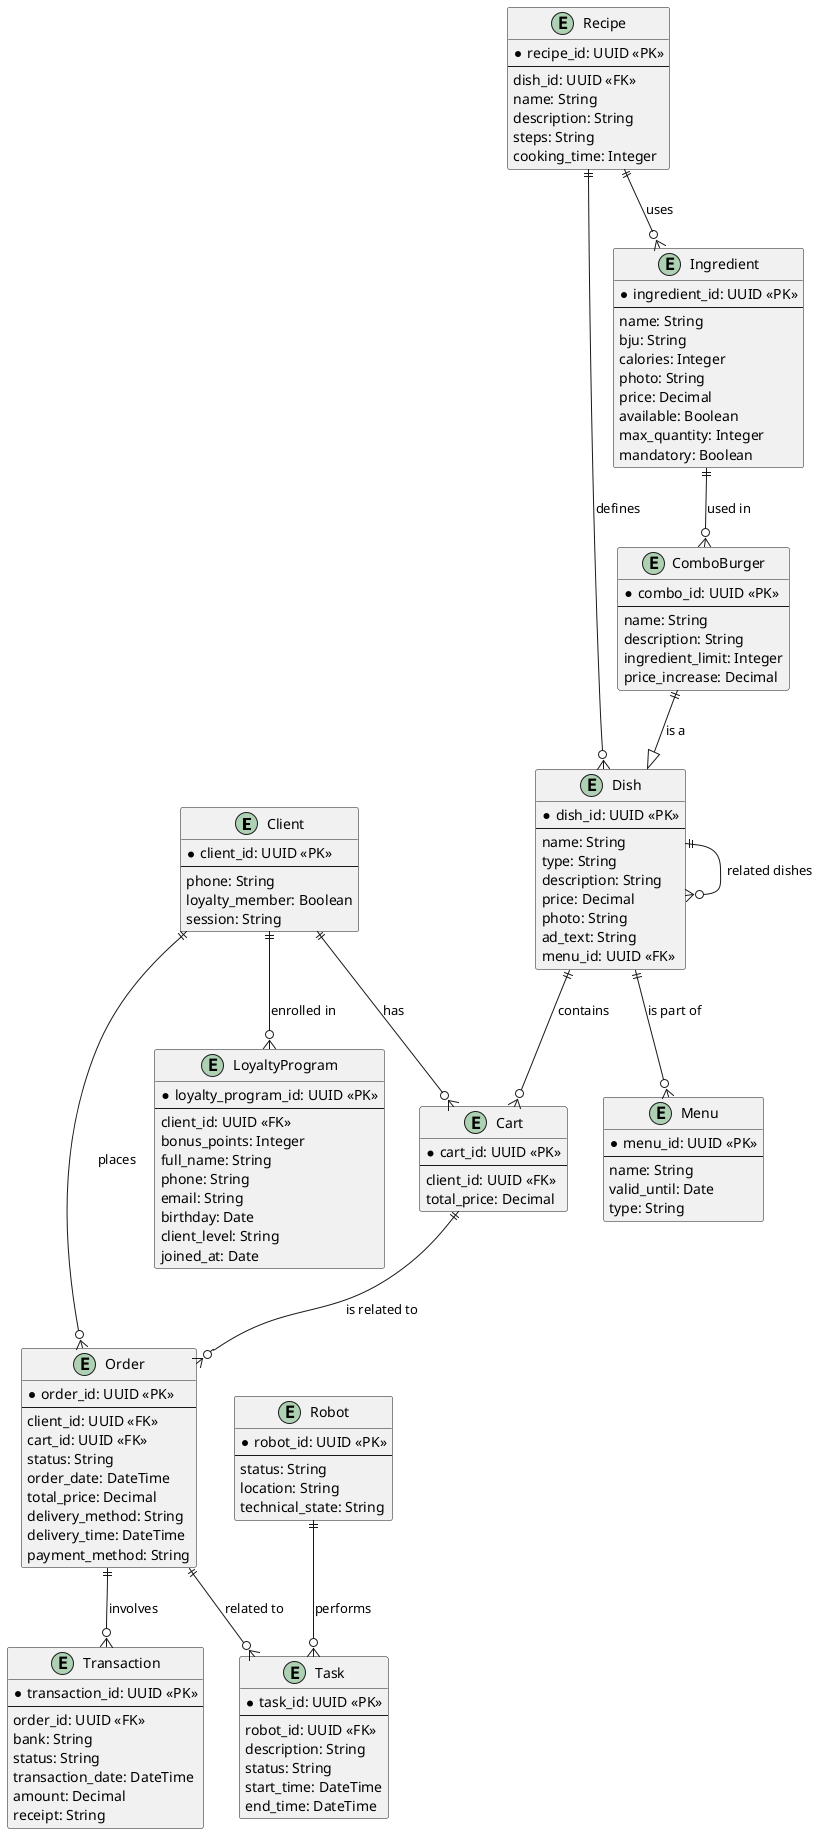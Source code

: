 @startuml
entity Client {
    *client_id: UUID <<PK>>
    --
    phone: String
    loyalty_member: Boolean
    session: String
}

entity LoyaltyProgram {
    *loyalty_program_id: UUID <<PK>>
    --
    client_id: UUID <<FK>>
    bonus_points: Integer
    full_name: String
    phone: String
    email: String
    birthday: Date
    client_level: String
    joined_at: Date
}

entity Menu {
    *menu_id: UUID <<PK>>
    --
    name: String
    valid_until: Date
    type: String
}

entity Dish {
    *dish_id: UUID <<PK>>
    --
    name: String
    type: String
    description: String
    price: Decimal
    photo: String
    ad_text: String
    menu_id: UUID <<FK>>
}

entity Ingredient {
    *ingredient_id: UUID <<PK>>
    --
    name: String
    bju: String
    calories: Integer
    photo: String
    price: Decimal
    available: Boolean
    max_quantity: Integer
    mandatory: Boolean
}

entity ComboBurger {
    *combo_id: UUID <<PK>>
    --
    name: String
    description: String
    ingredient_limit: Integer
    price_increase: Decimal
}

entity Cart {
    *cart_id: UUID <<PK>>
    --
    client_id: UUID <<FK>>
    total_price: Decimal
}

entity Order {
    *order_id: UUID <<PK>>
    --
    client_id: UUID <<FK>>
    cart_id: UUID <<FK>>
    status: String
    order_date: DateTime
    total_price: Decimal
    delivery_method: String
    delivery_time: DateTime
    payment_method: String
}

entity Transaction {
    *transaction_id: UUID <<PK>>
    --
    order_id: UUID <<FK>>
    bank: String
    status: String
    transaction_date: DateTime
    amount: Decimal
    receipt: String
}

entity Robot {
    *robot_id: UUID <<PK>>
    --
    status: String
    location: String
    technical_state: String
}

entity Task {
    *task_id: UUID <<PK>>
    --
    robot_id: UUID <<FK>>
    description: String
    status: String
    start_time: DateTime
    end_time: DateTime
}

entity Recipe {
    *recipe_id: UUID <<PK>>
    --
    dish_id: UUID <<FK>>
    name: String
    description: String
    steps: String
    cooking_time: Integer
}

Client ||--o{ Cart: "has"
Client ||--o{ Order: "places"
Cart ||--o{ Order: "is related to"
Dish ||--o{ Cart: "contains"
ComboBurger ||--|> Dish: "is a"
Dish ||--o{ Menu: "is part of"
Ingredient ||--o{ ComboBurger: "used in"
Dish ||--o{ Dish: "related dishes"
Order ||--o{ Transaction: "involves"
Client ||--o{ LoyaltyProgram: "enrolled in"
Robot ||--o{ Task: "performs"
Order ||--o{ Task : "related to"
Recipe ||--o{ Dish: "defines"
Recipe ||--o{ Ingredient: "uses"
@enduml